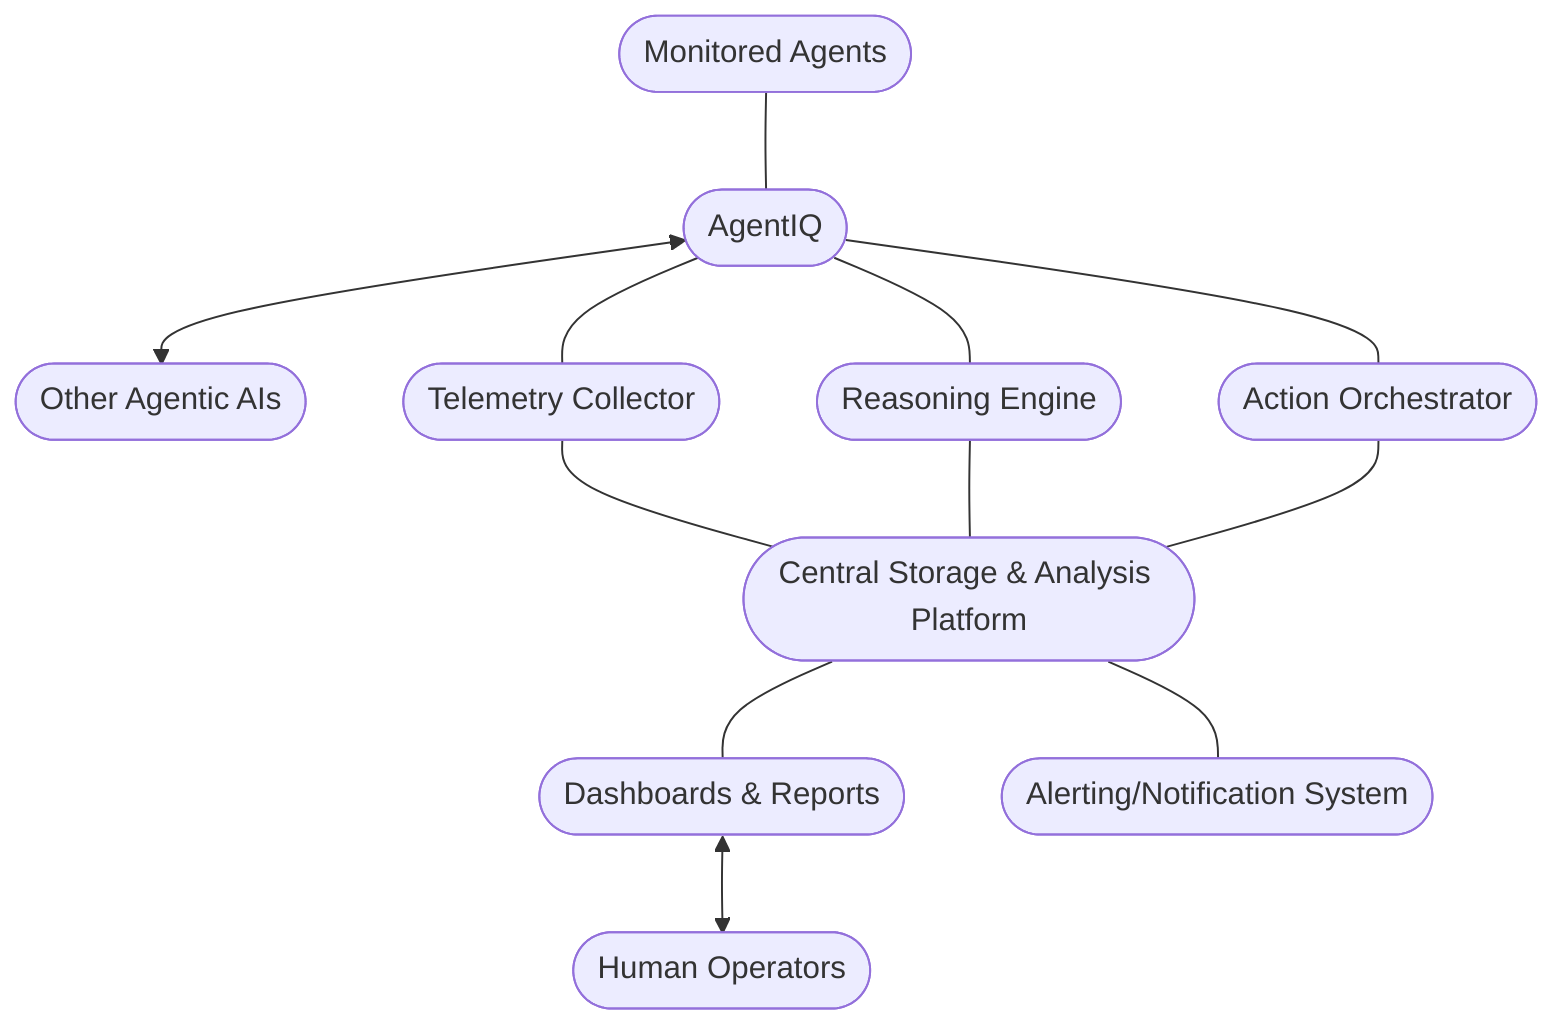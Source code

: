 flowchart TD
    A([Monitored Agents])
    B([AgentIQ])
    C([Other Agentic AIs])
    D([Telemetry Collector])
    E([Reasoning Engine])
    F([Action Orchestrator])
    G([Central Storage & Analysis Platform])
    H([Dashboards & Reports])
    I([Human Operators])
    J([Alerting/Notification System])

    A --- B
    B <--> C
    B --- D
    B --- E
    B --- F
    D --- G
    E --- G
    F --- G
    G --- H
    H <--> I
    G --- J